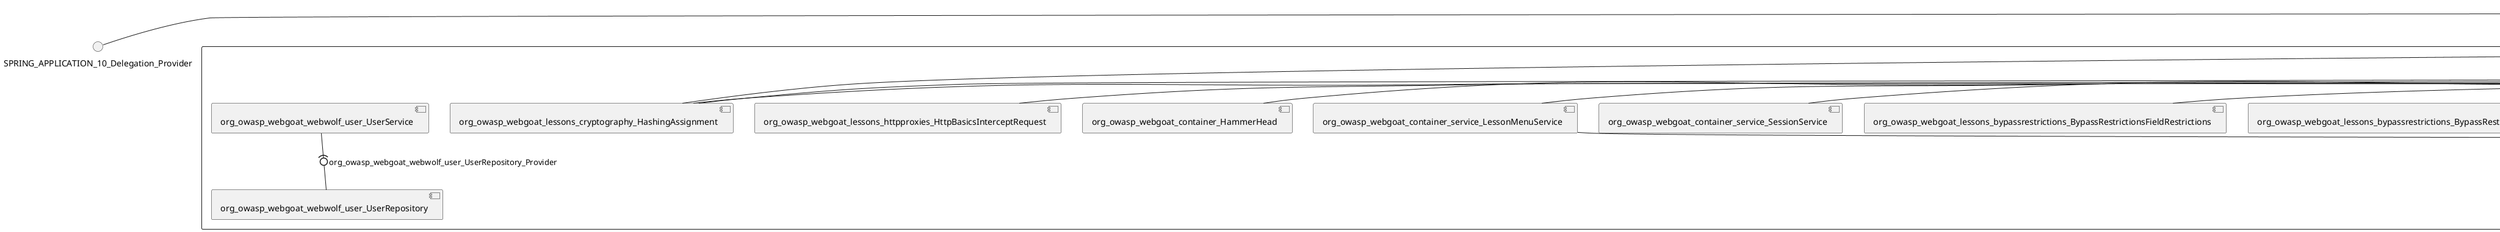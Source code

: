 @startuml
skinparam fixCircleLabelOverlapping true
skinparam componentStyle uml2
() SPRING_APPLICATION_10_Delegation_Provider
() SPRING_APPLICATION_11_Delegation_Provider
() SPRING_APPLICATION_2_Delegation_Provider
() SPRING_APPLICATION_3_Delegation_Provider
() SPRING_APPLICATION_4_Delegation_Provider
() SPRING_APPLICATION_5_Delegation_Provider
() SPRING_APPLICATION_6_Delegation_Provider
() SPRING_APPLICATION_7_Delegation_Provider
() SPRING_APPLICATION_8_Delegation_Provider
() SPRING_APPLICATION_9_Delegation_Provider
() SPRING_APPLICATION_BypassRestrictions_FieldRestrictions_POST_Delegation_Provider
() SPRING_APPLICATION_BypassRestrictions_frontendValidation_POST_Delegation_Provider
() SPRING_APPLICATION_ChromeDevTools_dummy_POST_Delegation_Provider
() SPRING_APPLICATION_ChromeDevTools_network_POST_Delegation_Provider
() SPRING_APPLICATION_CrossSiteScriptingStored_stored_xss_POST_Delegation_Provider
() SPRING_APPLICATION_CrossSiteScriptingStored_stored_xss_follow_up_POST_Delegation_Provider
() SPRING_APPLICATION_CrossSiteScripting_attack1_POST_Delegation_Provider
() SPRING_APPLICATION_CrossSiteScripting_attack3_POST_Delegation_Provider
() SPRING_APPLICATION_CrossSiteScripting_attack4_POST_Delegation_Provider
() SPRING_APPLICATION_CrossSiteScripting_attack5a_GET_Delegation_Provider
() SPRING_APPLICATION_CrossSiteScripting_attack6a_POST_Delegation_Provider
() SPRING_APPLICATION_CrossSiteScripting_dom_follow_up_POST_Delegation_Provider
() SPRING_APPLICATION_CrossSiteScripting_phone_home_xss_POST_Delegation_Provider
() SPRING_APPLICATION_CrossSiteScripting_quiz_GET_POST_Delegation_Provider
() SPRING_APPLICATION_Delegation_Provider
() SPRING_APPLICATION_GET_10_Delegation_Provider
() SPRING_APPLICATION_GET_11_Delegation_Provider
() SPRING_APPLICATION_GET_12_Delegation_Provider
() SPRING_APPLICATION_GET_13_Delegation_Provider
() SPRING_APPLICATION_GET_14_Delegation_Provider
() SPRING_APPLICATION_GET_2_Delegation_Provider
() SPRING_APPLICATION_GET_3_Delegation_Provider
() SPRING_APPLICATION_GET_4_Delegation_Provider
() SPRING_APPLICATION_GET_5_Delegation_Provider
() SPRING_APPLICATION_GET_6_Delegation_Provider
() SPRING_APPLICATION_GET_7_Delegation_Provider
() SPRING_APPLICATION_GET_8_Delegation_Provider
() SPRING_APPLICATION_GET_9_Delegation_Provider
() SPRING_APPLICATION_GET_Delegation_Provider
() SPRING_APPLICATION_HtmlTampering_task_POST_Delegation_Provider
() SPRING_APPLICATION_HttpBasics_attack1_POST_Delegation_Provider
() SPRING_APPLICATION_HttpBasics_attack2_POST_Delegation_Provider
() SPRING_APPLICATION_IDOR_diff_attributes_POST_Delegation_Provider
() SPRING_APPLICATION_IDOR_login_POST_Delegation_Provider
() SPRING_APPLICATION_IDOR_profile_alt_path_POST_Delegation_Provider
() SPRING_APPLICATION_InsecureDeserialization_task_POST_Delegation_Provider
() SPRING_APPLICATION_InsecureLogin_Delegation_Provider
() SPRING_APPLICATION_JWT_decode_POST_Delegation_Provider
() SPRING_APPLICATION_JWT_jku_Delegation_Provider
() SPRING_APPLICATION_JWT_kid_Delegation_Provider
() SPRING_APPLICATION_JWT_quiz_GET_POST_Delegation_Provider
() SPRING_APPLICATION_JWT_refresh_Delegation_Provider
() SPRING_APPLICATION_JWT_secret_POST_Delegation_Provider
() SPRING_APPLICATION_JWT_votings_Delegation_Provider
() SPRING_APPLICATION_LogSpoofing_log_bleeding_POST_Delegation_Provider
() SPRING_APPLICATION_LogSpoofing_log_spoofing_POST_Delegation_Provider
() SPRING_APPLICATION_POST_10_Delegation_Provider
() SPRING_APPLICATION_POST_11_Delegation_Provider
() SPRING_APPLICATION_POST_12_Delegation_Provider
() SPRING_APPLICATION_POST_13_Delegation_Provider
() SPRING_APPLICATION_POST_14_Delegation_Provider
() SPRING_APPLICATION_POST_15_Delegation_Provider
() SPRING_APPLICATION_POST_16_Delegation_Provider
() SPRING_APPLICATION_POST_17_Delegation_Provider
() SPRING_APPLICATION_POST_18_Delegation_Provider
() SPRING_APPLICATION_POST_2_Delegation_Provider
() SPRING_APPLICATION_POST_3_Delegation_Provider
() SPRING_APPLICATION_POST_4_Delegation_Provider
() SPRING_APPLICATION_POST_5_Delegation_Provider
() SPRING_APPLICATION_POST_6_Delegation_Provider
() SPRING_APPLICATION_POST_7_Delegation_Provider
() SPRING_APPLICATION_POST_8_Delegation_Provider
() SPRING_APPLICATION_POST_9_Delegation_Provider
() SPRING_APPLICATION_POST_Delegation_Provider
() SPRING_APPLICATION_PUT_Delegation_Provider
() SPRING_APPLICATION_PasswordReset_ForgotPassword_create_password_reset_link_POST_Delegation_Provider
() SPRING_APPLICATION_PasswordReset_SecurityQuestions_POST_Delegation_Provider
() SPRING_APPLICATION_PasswordReset_reset_Delegation_Provider
() SPRING_APPLICATION_PasswordReset_simple_mail_reset_POST_Delegation_Provider
() SPRING_APPLICATION_PathTraversal_profile_picture_GET_Delegation_Provider
() SPRING_APPLICATION_PathTraversal_profile_picture_fix_GET_Delegation_Provider
() SPRING_APPLICATION_PathTraversal_profile_upload_POST_Delegation_Provider
() SPRING_APPLICATION_PathTraversal_profile_upload_fix_POST_Delegation_Provider
() SPRING_APPLICATION_PathTraversal_profile_upload_remove_user_input_POST_Delegation_Provider
() SPRING_APPLICATION_PathTraversal_random_POST_Delegation_Provider
() SPRING_APPLICATION_PathTraversal_random_picture_GET_Delegation_Provider
() SPRING_APPLICATION_PathTraversal_zip_slip_Delegation_Provider
() SPRING_APPLICATION_SSRF_task1_POST_Delegation_Provider
() SPRING_APPLICATION_SSRF_task2_POST_Delegation_Provider
() SPRING_APPLICATION_SecurePasswords_assignment_POST_Delegation_Provider
() SPRING_APPLICATION_SqlInjectionAdvanced_attack6a_POST_Delegation_Provider
() SPRING_APPLICATION_SqlInjectionAdvanced_attack6b_POST_Delegation_Provider
() SPRING_APPLICATION_SqlInjectionAdvanced_challenge_Login_POST_Delegation_Provider
() SPRING_APPLICATION_SqlInjectionAdvanced_challenge_PUT_Delegation_Provider
() SPRING_APPLICATION_SqlInjectionAdvanced_quiz_GET_POST_Delegation_Provider
() SPRING_APPLICATION_SqlInjectionMitigations_attack10a_POST_Delegation_Provider
() SPRING_APPLICATION_SqlInjectionMitigations_attack10b_POST_Delegation_Provider
() SPRING_APPLICATION_SqlInjectionMitigations_attack12a_POST_Delegation_Provider
() SPRING_APPLICATION_SqlInjectionMitigations_servers_GET_Delegation_Provider
() SPRING_APPLICATION_SqlInjection_assignment5a_POST_Delegation_Provider
() SPRING_APPLICATION_SqlInjection_assignment5b_POST_Delegation_Provider
() SPRING_APPLICATION_SqlInjection_attack10_POST_Delegation_Provider
() SPRING_APPLICATION_SqlInjection_attack2_POST_Delegation_Provider
() SPRING_APPLICATION_SqlInjection_attack3_POST_Delegation_Provider
() SPRING_APPLICATION_SqlInjection_attack4_POST_Delegation_Provider
() SPRING_APPLICATION_SqlInjection_attack5_POST_Delegation_Provider
() SPRING_APPLICATION_SqlInjection_attack8_POST_Delegation_Provider
() SPRING_APPLICATION_SqlInjection_attack9_POST_Delegation_Provider
() SPRING_APPLICATION_SqlOnlyInputValidationOnKeywords_attack_POST_Delegation_Provider
() SPRING_APPLICATION_SqlOnlyInputValidation_attack_POST_Delegation_Provider
() SPRING_APPLICATION_VulnerableComponents_attack1_POST_Delegation_Provider
() SPRING_APPLICATION_WebWolf_GET_Delegation_Provider
() SPRING_APPLICATION_WebWolf_landing_Delegation_Provider
() SPRING_APPLICATION_WebWolf_mail_Delegation_Provider
() SPRING_APPLICATION_challenge_1_POST_Delegation_Provider
() SPRING_APPLICATION_challenge_5_POST_Delegation_Provider
() SPRING_APPLICATION_challenge_7_Delegation_Provider
() SPRING_APPLICATION_challenge_8_Delegation_Provider
() SPRING_APPLICATION_challenge_logo_Delegation_Provider
() SPRING_APPLICATION_cia_quiz_GET_POST_Delegation_Provider
() SPRING_APPLICATION_clientSideFiltering_attack1_POST_Delegation_Provider
() SPRING_APPLICATION_clientSideFiltering_challenge_store_coupons_GET_Delegation_Provider
() SPRING_APPLICATION_clientSideFiltering_getItForFree_POST_Delegation_Provider
() SPRING_APPLICATION_clientSideFiltering_salaries_GET_Delegation_Provider
() SPRING_APPLICATION_crypto_encoding_basic_auth_POST_Delegation_Provider
() SPRING_APPLICATION_crypto_encoding_xor_POST_Delegation_Provider
() SPRING_APPLICATION_crypto_hashing_POST_Delegation_Provider
() SPRING_APPLICATION_crypto_secure_defaults_POST_Delegation_Provider
() SPRING_APPLICATION_crypto_signing_verify_POST_Delegation_Provider
() SPRING_APPLICATION_csrf_feedback_message_POST_Delegation_Provider
() SPRING_APPLICATION_csrf_review_POST_Delegation_Provider
() SPRING_APPLICATION_files_GET_Delegation_Provider
() SPRING_APPLICATION_fileupload_POST_Delegation_Provider
() SPRING_APPLICATION_jwt_Delegation_Provider
() SPRING_APPLICATION_landing_Delegation_Provider
() SPRING_APPLICATION_lesson_template_Delegation_Provider
() SPRING_APPLICATION_login_oauth_mvc_GET_Delegation_Provider
() SPRING_APPLICATION_mail_DELETE_GET_POST_Delegation_Provider
() SPRING_APPLICATION_register_mvc_POST_Delegation_Provider
() SPRING_APPLICATION_registration_GET_Delegation_Provider
() SPRING_APPLICATION_requests_GET_Delegation_Provider
() SPRING_APPLICATION_scoreboard_data_GET_Delegation_Provider
() SPRING_APPLICATION_server_directory_GET_Delegation_Provider
() SPRING_APPLICATION_service_debug_labels_mvc_Delegation_Provider
() SPRING_APPLICATION_service_lessonoverview_mvc_GET_Delegation_Provider
() SPRING_APPLICATION_xxe_comments_GET_Delegation_Provider
rectangle System {
[org_owasp_webgoat_container_HammerHead] [[webgoat-webgoat.repository#_iFFfUJQLEe-39dIuupXFdQ]]
[org_owasp_webgoat_container_WebWolfRedirect] [[webgoat-webgoat.repository#_iFFfUJQLEe-39dIuupXFdQ]]
[org_owasp_webgoat_container_controller_StartLesson] [[webgoat-webgoat.repository#_iFFfUJQLEe-39dIuupXFdQ]]
[org_owasp_webgoat_container_controller_Welcome] [[webgoat-webgoat.repository#_iFFfUJQLEe-39dIuupXFdQ]]
[org_owasp_webgoat_container_i18n_PluginMessages_Provider] [[webgoat-webgoat.repository#_iFFfUJQLEe-39dIuupXFdQ]]
[org_owasp_webgoat_container_report_ReportCardController] [[webgoat-webgoat.repository#_iFFfUJQLEe-39dIuupXFdQ]]
[org_owasp_webgoat_container_service_EnvironmentService] [[webgoat-webgoat.repository#_iFFfUJQLEe-39dIuupXFdQ]]
[org_owasp_webgoat_container_service_HintService] [[webgoat-webgoat.repository#_iFFfUJQLEe-39dIuupXFdQ]]
[org_owasp_webgoat_container_service_LabelDebugService] [[webgoat-webgoat.repository#_iFFfUJQLEe-39dIuupXFdQ]]
[org_owasp_webgoat_container_service_LabelService] [[webgoat-webgoat.repository#_iFFfUJQLEe-39dIuupXFdQ]]
[org_owasp_webgoat_container_service_LessonInfoService] [[webgoat-webgoat.repository#_iFFfUJQLEe-39dIuupXFdQ]]
[org_owasp_webgoat_container_service_LessonMenuService] [[webgoat-webgoat.repository#_iFFfUJQLEe-39dIuupXFdQ]]
[org_owasp_webgoat_container_service_LessonProgressService] [[webgoat-webgoat.repository#_iFFfUJQLEe-39dIuupXFdQ]]
[org_owasp_webgoat_container_service_RestartLessonService] [[webgoat-webgoat.repository#_iFFfUJQLEe-39dIuupXFdQ]]
[org_owasp_webgoat_container_service_SessionService] [[webgoat-webgoat.repository#_iFFfUJQLEe-39dIuupXFdQ]]
[org_owasp_webgoat_container_session_LessonSession_Provider] [[webgoat-webgoat.repository#_iFFfUJQLEe-39dIuupXFdQ]]
[org_owasp_webgoat_container_users_RegistrationController] [[webgoat-webgoat.repository#_iFFfUJQLEe-39dIuupXFdQ]]
[org_owasp_webgoat_container_users_Scoreboard] [[webgoat-webgoat.repository#_iFFfUJQLEe-39dIuupXFdQ]]
[org_owasp_webgoat_container_users_UserProgressRepository] [[webgoat-webgoat.repository#_iFFfUJQLEe-39dIuupXFdQ]]
[org_owasp_webgoat_container_users_UserRepository] [[webgoat-webgoat.repository#_iFFfUJQLEe-39dIuupXFdQ]]
[org_owasp_webgoat_container_users_UserService] [[webgoat-webgoat.repository#_iFFfUJQLEe-39dIuupXFdQ]]
[org_owasp_webgoat_lessons_authbypass_VerifyAccount] [[webgoat-webgoat.repository#_iFFfUJQLEe-39dIuupXFdQ]]
[org_owasp_webgoat_lessons_bypassrestrictions_BypassRestrictionsFieldRestrictions] [[webgoat-webgoat.repository#_iFFfUJQLEe-39dIuupXFdQ]]
[org_owasp_webgoat_lessons_bypassrestrictions_BypassRestrictionsFrontendValidation] [[webgoat-webgoat.repository#_iFFfUJQLEe-39dIuupXFdQ]]
[org_owasp_webgoat_lessons_challenges_FlagController] [[webgoat-webgoat.repository#_iFFfUJQLEe-39dIuupXFdQ]]
[org_owasp_webgoat_lessons_challenges_challenge1_Assignment1] [[webgoat-webgoat.repository#_iFFfUJQLEe-39dIuupXFdQ]]
[org_owasp_webgoat_lessons_challenges_challenge1_ImageServlet] [[webgoat-webgoat.repository#_iFFfUJQLEe-39dIuupXFdQ]]
[org_owasp_webgoat_lessons_challenges_challenge5_Assignment5] [[webgoat-webgoat.repository#_iFFfUJQLEe-39dIuupXFdQ]]
[org_owasp_webgoat_lessons_challenges_challenge7_Assignment7] [[webgoat-webgoat.repository#_iFFfUJQLEe-39dIuupXFdQ]]
[org_owasp_webgoat_lessons_challenges_challenge8_Assignment8] [[webgoat-webgoat.repository#_iFFfUJQLEe-39dIuupXFdQ]]
[org_owasp_webgoat_lessons_chromedevtools_NetworkDummy] [[webgoat-webgoat.repository#_iFFfUJQLEe-39dIuupXFdQ]]
[org_owasp_webgoat_lessons_chromedevtools_NetworkLesson] [[webgoat-webgoat.repository#_iFFfUJQLEe-39dIuupXFdQ]]
[org_owasp_webgoat_lessons_cia_CIAQuiz] [[webgoat-webgoat.repository#_iFFfUJQLEe-39dIuupXFdQ]]
[org_owasp_webgoat_lessons_clientsidefiltering_ClientSideFilteringAssignment] [[webgoat-webgoat.repository#_iFFfUJQLEe-39dIuupXFdQ]]
[org_owasp_webgoat_lessons_clientsidefiltering_ClientSideFilteringFreeAssignment] [[webgoat-webgoat.repository#_iFFfUJQLEe-39dIuupXFdQ]]
[org_owasp_webgoat_lessons_clientsidefiltering_Salaries] [[webgoat-webgoat.repository#_iFFfUJQLEe-39dIuupXFdQ]]
[org_owasp_webgoat_lessons_clientsidefiltering_ShopEndpoint] [[webgoat-webgoat.repository#_iFFfUJQLEe-39dIuupXFdQ]]
[org_owasp_webgoat_lessons_cryptography_EncodingAssignment] [[webgoat-webgoat.repository#_iFFfUJQLEe-39dIuupXFdQ]]
[org_owasp_webgoat_lessons_cryptography_HashingAssignment] [[webgoat-webgoat.repository#_iFFfUJQLEe-39dIuupXFdQ]]
[org_owasp_webgoat_lessons_cryptography_SecureDefaultsAssignment] [[webgoat-webgoat.repository#_iFFfUJQLEe-39dIuupXFdQ]]
[org_owasp_webgoat_lessons_cryptography_SigningAssignment] [[webgoat-webgoat.repository#_iFFfUJQLEe-39dIuupXFdQ]]
[org_owasp_webgoat_lessons_cryptography_XOREncodingAssignment] [[webgoat-webgoat.repository#_iFFfUJQLEe-39dIuupXFdQ]]
[org_owasp_webgoat_lessons_csrf_CSRFConfirmFlag1] [[webgoat-webgoat.repository#_iFFfUJQLEe-39dIuupXFdQ]]
[org_owasp_webgoat_lessons_csrf_CSRFFeedback] [[webgoat-webgoat.repository#_iFFfUJQLEe-39dIuupXFdQ]]
[org_owasp_webgoat_lessons_csrf_CSRFGetFlag] [[webgoat-webgoat.repository#_iFFfUJQLEe-39dIuupXFdQ]]
[org_owasp_webgoat_lessons_csrf_CSRFLogin] [[webgoat-webgoat.repository#_iFFfUJQLEe-39dIuupXFdQ]]
[org_owasp_webgoat_lessons_csrf_ForgedReviews] [[webgoat-webgoat.repository#_iFFfUJQLEe-39dIuupXFdQ]]
[org_owasp_webgoat_lessons_csrf_ObjectMapper_Provider] [[webgoat-webgoat.repository#_iFFfUJQLEe-39dIuupXFdQ]]
[org_owasp_webgoat_lessons_deserialization_InsecureDeserializationTask] [[webgoat-webgoat.repository#_iFFfUJQLEe-39dIuupXFdQ]]
[org_owasp_webgoat_lessons_hijacksession_HijackSessionAssignment] [[webgoat-webgoat.repository#_iFFfUJQLEe-39dIuupXFdQ]]
[org_owasp_webgoat_lessons_hijacksession_cas_HijackSessionAuthenticationProvider] [[webgoat-webgoat.repository#_iFFfUJQLEe-39dIuupXFdQ]]
[org_owasp_webgoat_lessons_htmltampering_HtmlTamperingTask] [[webgoat-webgoat.repository#_iFFfUJQLEe-39dIuupXFdQ]]
[org_owasp_webgoat_lessons_httpbasics_HttpBasicsLesson] [[webgoat-webgoat.repository#_iFFfUJQLEe-39dIuupXFdQ]]
[org_owasp_webgoat_lessons_httpbasics_HttpBasicsQuiz] [[webgoat-webgoat.repository#_iFFfUJQLEe-39dIuupXFdQ]]
[org_owasp_webgoat_lessons_httpproxies_HttpBasicsInterceptRequest] [[webgoat-webgoat.repository#_iFFfUJQLEe-39dIuupXFdQ]]
[org_owasp_webgoat_lessons_idor_IDORDiffAttributes] [[webgoat-webgoat.repository#_iFFfUJQLEe-39dIuupXFdQ]]
[org_owasp_webgoat_lessons_idor_IDOREditOtherProfile] [[webgoat-webgoat.repository#_iFFfUJQLEe-39dIuupXFdQ]]
[org_owasp_webgoat_lessons_idor_IDORLogin] [[webgoat-webgoat.repository#_iFFfUJQLEe-39dIuupXFdQ]]
[org_owasp_webgoat_lessons_idor_IDORViewOtherProfile] [[webgoat-webgoat.repository#_iFFfUJQLEe-39dIuupXFdQ]]
[org_owasp_webgoat_lessons_idor_IDORViewOwnProfile] [[webgoat-webgoat.repository#_iFFfUJQLEe-39dIuupXFdQ]]
[org_owasp_webgoat_lessons_idor_IDORViewOwnProfileAltUrl] [[webgoat-webgoat.repository#_iFFfUJQLEe-39dIuupXFdQ]]
[org_owasp_webgoat_lessons_insecurelogin_InsecureLoginTask] [[webgoat-webgoat.repository#_iFFfUJQLEe-39dIuupXFdQ]]
[org_owasp_webgoat_lessons_jwt_JWTDecodeEndpoint] [[webgoat-webgoat.repository#_iFFfUJQLEe-39dIuupXFdQ]]
[org_owasp_webgoat_lessons_jwt_JWTQuiz] [[webgoat-webgoat.repository#_iFFfUJQLEe-39dIuupXFdQ]]
[org_owasp_webgoat_lessons_jwt_JWTRefreshEndpoint] [[webgoat-webgoat.repository#_iFFfUJQLEe-39dIuupXFdQ]]
[org_owasp_webgoat_lessons_jwt_JWTSecretKeyEndpoint] [[webgoat-webgoat.repository#_iFFfUJQLEe-39dIuupXFdQ]]
[org_owasp_webgoat_lessons_jwt_JWTVotesEndpoint] [[webgoat-webgoat.repository#_iFFfUJQLEe-39dIuupXFdQ]]
[org_owasp_webgoat_lessons_jwt_claimmisuse_JWTHeaderJKUEndpoint] [[webgoat-webgoat.repository#_iFFfUJQLEe-39dIuupXFdQ]]
[org_owasp_webgoat_lessons_jwt_claimmisuse_JWTHeaderKIDEndpoint] [[webgoat-webgoat.repository#_iFFfUJQLEe-39dIuupXFdQ]]
[org_owasp_webgoat_lessons_lessontemplate_SampleAttack] [[webgoat-webgoat.repository#_iFFfUJQLEe-39dIuupXFdQ]]
[org_owasp_webgoat_lessons_logging_LogBleedingTask] [[webgoat-webgoat.repository#_iFFfUJQLEe-39dIuupXFdQ]]
[org_owasp_webgoat_lessons_logging_LogSpoofingTask] [[webgoat-webgoat.repository#_iFFfUJQLEe-39dIuupXFdQ]]
[org_owasp_webgoat_lessons_missingac_MissingFunctionACHiddenMenus] [[webgoat-webgoat.repository#_iFFfUJQLEe-39dIuupXFdQ]]
[org_owasp_webgoat_lessons_missingac_MissingFunctionACUsers] [[webgoat-webgoat.repository#_iFFfUJQLEe-39dIuupXFdQ]]
[org_owasp_webgoat_lessons_missingac_MissingFunctionACYourHash] [[webgoat-webgoat.repository#_iFFfUJQLEe-39dIuupXFdQ]]
[org_owasp_webgoat_lessons_missingac_MissingFunctionACYourHashAdmin] [[webgoat-webgoat.repository#_iFFfUJQLEe-39dIuupXFdQ]]
[org_owasp_webgoat_lessons_passwordreset_QuestionsAssignment] [[webgoat-webgoat.repository#_iFFfUJQLEe-39dIuupXFdQ]]
[org_owasp_webgoat_lessons_passwordreset_ResetLinkAssignment] [[webgoat-webgoat.repository#_iFFfUJQLEe-39dIuupXFdQ]]
[org_owasp_webgoat_lessons_passwordreset_ResetLinkAssignmentForgotPassword] [[webgoat-webgoat.repository#_iFFfUJQLEe-39dIuupXFdQ]]
[org_owasp_webgoat_lessons_passwordreset_SecurityQuestionAssignment] [[webgoat-webgoat.repository#_iFFfUJQLEe-39dIuupXFdQ]]
[org_owasp_webgoat_lessons_passwordreset_SimpleMailAssignment] [[webgoat-webgoat.repository#_iFFfUJQLEe-39dIuupXFdQ]]
[org_owasp_webgoat_lessons_passwordreset_TriedQuestions] [[webgoat-webgoat.repository#_iFFfUJQLEe-39dIuupXFdQ]]
[org_owasp_webgoat_lessons_pathtraversal_ProfileUpload] [[webgoat-webgoat.repository#_iFFfUJQLEe-39dIuupXFdQ]]
[org_owasp_webgoat_lessons_pathtraversal_ProfileUploadFix] [[webgoat-webgoat.repository#_iFFfUJQLEe-39dIuupXFdQ]]
[org_owasp_webgoat_lessons_pathtraversal_ProfileUploadRemoveUserInput] [[webgoat-webgoat.repository#_iFFfUJQLEe-39dIuupXFdQ]]
[org_owasp_webgoat_lessons_pathtraversal_ProfileUploadRetrieval] [[webgoat-webgoat.repository#_iFFfUJQLEe-39dIuupXFdQ]]
[org_owasp_webgoat_lessons_pathtraversal_ProfileZipSlip] [[webgoat-webgoat.repository#_iFFfUJQLEe-39dIuupXFdQ]]
[org_owasp_webgoat_lessons_securepasswords_SecurePasswordsAssignment] [[webgoat-webgoat.repository#_iFFfUJQLEe-39dIuupXFdQ]]
[org_owasp_webgoat_lessons_spoofcookie_SpoofCookieAssignment] [[webgoat-webgoat.repository#_iFFfUJQLEe-39dIuupXFdQ]]
[org_owasp_webgoat_lessons_sqlinjection_advanced_SqlInjectionChallenge] [[webgoat-webgoat.repository#_iFFfUJQLEe-39dIuupXFdQ]]
[org_owasp_webgoat_lessons_sqlinjection_advanced_SqlInjectionChallengeLogin] [[webgoat-webgoat.repository#_iFFfUJQLEe-39dIuupXFdQ]]
[org_owasp_webgoat_lessons_sqlinjection_advanced_SqlInjectionLesson6a] [[webgoat-webgoat.repository#_iFFfUJQLEe-39dIuupXFdQ]]
[org_owasp_webgoat_lessons_sqlinjection_advanced_SqlInjectionLesson6b] [[webgoat-webgoat.repository#_iFFfUJQLEe-39dIuupXFdQ]]
[org_owasp_webgoat_lessons_sqlinjection_advanced_SqlInjectionQuiz] [[webgoat-webgoat.repository#_iFFfUJQLEe-39dIuupXFdQ]]
[org_owasp_webgoat_lessons_sqlinjection_introduction_SqlInjectionLesson10] [[webgoat-webgoat.repository#_iFFfUJQLEe-39dIuupXFdQ]]
[org_owasp_webgoat_lessons_sqlinjection_introduction_SqlInjectionLesson2] [[webgoat-webgoat.repository#_iFFfUJQLEe-39dIuupXFdQ]]
[org_owasp_webgoat_lessons_sqlinjection_introduction_SqlInjectionLesson3] [[webgoat-webgoat.repository#_iFFfUJQLEe-39dIuupXFdQ]]
[org_owasp_webgoat_lessons_sqlinjection_introduction_SqlInjectionLesson4] [[webgoat-webgoat.repository#_iFFfUJQLEe-39dIuupXFdQ]]
[org_owasp_webgoat_lessons_sqlinjection_introduction_SqlInjectionLesson5] [[webgoat-webgoat.repository#_iFFfUJQLEe-39dIuupXFdQ]]
[org_owasp_webgoat_lessons_sqlinjection_introduction_SqlInjectionLesson5a] [[webgoat-webgoat.repository#_iFFfUJQLEe-39dIuupXFdQ]]
[org_owasp_webgoat_lessons_sqlinjection_introduction_SqlInjectionLesson5b] [[webgoat-webgoat.repository#_iFFfUJQLEe-39dIuupXFdQ]]
[org_owasp_webgoat_lessons_sqlinjection_introduction_SqlInjectionLesson8] [[webgoat-webgoat.repository#_iFFfUJQLEe-39dIuupXFdQ]]
[org_owasp_webgoat_lessons_sqlinjection_introduction_SqlInjectionLesson9] [[webgoat-webgoat.repository#_iFFfUJQLEe-39dIuupXFdQ]]
[org_owasp_webgoat_lessons_sqlinjection_mitigation_Servers] [[webgoat-webgoat.repository#_iFFfUJQLEe-39dIuupXFdQ]]
[org_owasp_webgoat_lessons_sqlinjection_mitigation_SqlInjectionLesson10a] [[webgoat-webgoat.repository#_iFFfUJQLEe-39dIuupXFdQ]]
[org_owasp_webgoat_lessons_sqlinjection_mitigation_SqlInjectionLesson10b] [[webgoat-webgoat.repository#_iFFfUJQLEe-39dIuupXFdQ]]
[org_owasp_webgoat_lessons_sqlinjection_mitigation_SqlInjectionLesson13] [[webgoat-webgoat.repository#_iFFfUJQLEe-39dIuupXFdQ]]
[org_owasp_webgoat_lessons_sqlinjection_mitigation_SqlOnlyInputValidation] [[webgoat-webgoat.repository#_iFFfUJQLEe-39dIuupXFdQ]]
[org_owasp_webgoat_lessons_sqlinjection_mitigation_SqlOnlyInputValidationOnKeywords] [[webgoat-webgoat.repository#_iFFfUJQLEe-39dIuupXFdQ]]
[org_owasp_webgoat_lessons_ssrf_SSRFTask1] [[webgoat-webgoat.repository#_iFFfUJQLEe-39dIuupXFdQ]]
[org_owasp_webgoat_lessons_ssrf_SSRFTask2] [[webgoat-webgoat.repository#_iFFfUJQLEe-39dIuupXFdQ]]
[org_owasp_webgoat_lessons_vulnerablecomponents_VulnerableComponentsLesson] [[webgoat-webgoat.repository#_iFFfUJQLEe-39dIuupXFdQ]]
[org_owasp_webgoat_lessons_webwolfintroduction_LandingAssignment] [[webgoat-webgoat.repository#_iFFfUJQLEe-39dIuupXFdQ]]
[org_owasp_webgoat_lessons_webwolfintroduction_MailAssignment] [[webgoat-webgoat.repository#_iFFfUJQLEe-39dIuupXFdQ]]
[org_owasp_webgoat_lessons_xss_CrossSiteScriptingLesson1] [[webgoat-webgoat.repository#_iFFfUJQLEe-39dIuupXFdQ]]
[org_owasp_webgoat_lessons_xss_CrossSiteScriptingLesson3] [[webgoat-webgoat.repository#_iFFfUJQLEe-39dIuupXFdQ]]
[org_owasp_webgoat_lessons_xss_CrossSiteScriptingLesson4] [[webgoat-webgoat.repository#_iFFfUJQLEe-39dIuupXFdQ]]
[org_owasp_webgoat_lessons_xss_CrossSiteScriptingLesson5a] [[webgoat-webgoat.repository#_iFFfUJQLEe-39dIuupXFdQ]]
[org_owasp_webgoat_lessons_xss_CrossSiteScriptingLesson6a] [[webgoat-webgoat.repository#_iFFfUJQLEe-39dIuupXFdQ]]
[org_owasp_webgoat_lessons_xss_CrossSiteScriptingQuiz] [[webgoat-webgoat.repository#_iFFfUJQLEe-39dIuupXFdQ]]
[org_owasp_webgoat_lessons_xss_DOMCrossSiteScripting] [[webgoat-webgoat.repository#_iFFfUJQLEe-39dIuupXFdQ]]
[org_owasp_webgoat_lessons_xss_DOMCrossSiteScriptingVerifier] [[webgoat-webgoat.repository#_iFFfUJQLEe-39dIuupXFdQ]]
[org_owasp_webgoat_lessons_xss_stored_StoredCrossSiteScriptingVerifier] [[webgoat-webgoat.repository#_iFFfUJQLEe-39dIuupXFdQ]]
[org_owasp_webgoat_lessons_xss_stored_StoredXssComments] [[webgoat-webgoat.repository#_iFFfUJQLEe-39dIuupXFdQ]]
[org_owasp_webgoat_lessons_xxe_BlindSendFileAssignment] [[webgoat-webgoat.repository#_iFFfUJQLEe-39dIuupXFdQ]]
[org_owasp_webgoat_lessons_xxe_CommentsEndpoint] [[webgoat-webgoat.repository#_iFFfUJQLEe-39dIuupXFdQ]]
[org_owasp_webgoat_lessons_xxe_ContentTypeAssignment] [[webgoat-webgoat.repository#_iFFfUJQLEe-39dIuupXFdQ]]
[org_owasp_webgoat_lessons_xxe_SimpleXXE] [[webgoat-webgoat.repository#_iFFfUJQLEe-39dIuupXFdQ]]
[org_owasp_webgoat_webwolf_FileServer] [[webgoat-webgoat.repository#_iFFfUJQLEe-39dIuupXFdQ]]
[org_owasp_webgoat_webwolf_jwt_JWTController] [[webgoat-webgoat.repository#_iFFfUJQLEe-39dIuupXFdQ]]
[org_owasp_webgoat_webwolf_mailbox_MailboxController] [[webgoat-webgoat.repository#_iFFfUJQLEe-39dIuupXFdQ]]
[org_owasp_webgoat_webwolf_mailbox_MailboxRepository] [[webgoat-webgoat.repository#_iFFfUJQLEe-39dIuupXFdQ]]
[org_owasp_webgoat_webwolf_requests_LandingPage] [[webgoat-webgoat.repository#_iFFfUJQLEe-39dIuupXFdQ]]
[org_owasp_webgoat_webwolf_requests_Requests] [[webgoat-webgoat.repository#_iFFfUJQLEe-39dIuupXFdQ]]
[org_owasp_webgoat_webwolf_user_UserRepository] [[webgoat-webgoat.repository#_iFFfUJQLEe-39dIuupXFdQ]]
[org_owasp_webgoat_webwolf_user_UserService] [[webgoat-webgoat.repository#_iFFfUJQLEe-39dIuupXFdQ]]
port SPRING_APPLICATION_10_Provider
SPRING_APPLICATION_10_Delegation_Provider - SPRING_APPLICATION_10_Provider
SPRING_APPLICATION_10_Provider - [org_owasp_webgoat_lessons_cryptography_SigningAssignment]
port SPRING_APPLICATION_11_Provider
SPRING_APPLICATION_11_Delegation_Provider - SPRING_APPLICATION_11_Provider
SPRING_APPLICATION_11_Provider - [org_owasp_webgoat_lessons_cryptography_HashingAssignment]
port SPRING_APPLICATION_2_Provider
SPRING_APPLICATION_2_Delegation_Provider - SPRING_APPLICATION_2_Provider
SPRING_APPLICATION_2_Provider - [org_owasp_webgoat_lessons_cryptography_HashingAssignment]
port SPRING_APPLICATION_3_Provider
SPRING_APPLICATION_3_Delegation_Provider - SPRING_APPLICATION_3_Provider
SPRING_APPLICATION_3_Provider - [org_owasp_webgoat_webwolf_FileServer]
port SPRING_APPLICATION_4_Provider
SPRING_APPLICATION_4_Delegation_Provider - SPRING_APPLICATION_4_Provider
SPRING_APPLICATION_4_Provider - [org_owasp_webgoat_lessons_xxe_SimpleXXE]
port SPRING_APPLICATION_5_Provider
SPRING_APPLICATION_5_Delegation_Provider - SPRING_APPLICATION_5_Provider
SPRING_APPLICATION_5_Provider - [org_owasp_webgoat_lessons_httpproxies_HttpBasicsInterceptRequest]
port SPRING_APPLICATION_6_Provider
SPRING_APPLICATION_6_Delegation_Provider - SPRING_APPLICATION_6_Provider
SPRING_APPLICATION_6_Provider - [org_owasp_webgoat_container_HammerHead]
port SPRING_APPLICATION_7_Provider
SPRING_APPLICATION_7_Delegation_Provider - SPRING_APPLICATION_7_Provider
SPRING_APPLICATION_7_Provider - [org_owasp_webgoat_container_service_LessonMenuService]
port SPRING_APPLICATION_8_Provider
SPRING_APPLICATION_8_Delegation_Provider - SPRING_APPLICATION_8_Provider
SPRING_APPLICATION_8_Provider - [org_owasp_webgoat_container_service_LabelDebugService]
port SPRING_APPLICATION_9_Provider
SPRING_APPLICATION_9_Delegation_Provider - SPRING_APPLICATION_9_Provider
SPRING_APPLICATION_9_Provider - [org_owasp_webgoat_container_service_SessionService]
port SPRING_APPLICATION_BypassRestrictions_FieldRestrictions_POST_Provider
SPRING_APPLICATION_BypassRestrictions_FieldRestrictions_POST_Delegation_Provider - SPRING_APPLICATION_BypassRestrictions_FieldRestrictions_POST_Provider
SPRING_APPLICATION_BypassRestrictions_FieldRestrictions_POST_Provider - [org_owasp_webgoat_lessons_bypassrestrictions_BypassRestrictionsFieldRestrictions]
port SPRING_APPLICATION_BypassRestrictions_frontendValidation_POST_Provider
SPRING_APPLICATION_BypassRestrictions_frontendValidation_POST_Delegation_Provider - SPRING_APPLICATION_BypassRestrictions_frontendValidation_POST_Provider
SPRING_APPLICATION_BypassRestrictions_frontendValidation_POST_Provider - [org_owasp_webgoat_lessons_bypassrestrictions_BypassRestrictionsFrontendValidation]
port SPRING_APPLICATION_ChromeDevTools_dummy_POST_Provider
SPRING_APPLICATION_ChromeDevTools_dummy_POST_Delegation_Provider - SPRING_APPLICATION_ChromeDevTools_dummy_POST_Provider
SPRING_APPLICATION_ChromeDevTools_dummy_POST_Provider - [org_owasp_webgoat_lessons_chromedevtools_NetworkDummy]
port SPRING_APPLICATION_ChromeDevTools_network_POST_Provider
SPRING_APPLICATION_ChromeDevTools_network_POST_Delegation_Provider - SPRING_APPLICATION_ChromeDevTools_network_POST_Provider
SPRING_APPLICATION_ChromeDevTools_network_POST_Provider - [org_owasp_webgoat_lessons_chromedevtools_NetworkLesson]
port SPRING_APPLICATION_CrossSiteScriptingStored_stored_xss_POST_Provider
SPRING_APPLICATION_CrossSiteScriptingStored_stored_xss_POST_Delegation_Provider - SPRING_APPLICATION_CrossSiteScriptingStored_stored_xss_POST_Provider
SPRING_APPLICATION_CrossSiteScriptingStored_stored_xss_POST_Provider - [org_owasp_webgoat_lessons_xss_stored_StoredXssComments]
port SPRING_APPLICATION_CrossSiteScriptingStored_stored_xss_follow_up_POST_Provider
SPRING_APPLICATION_CrossSiteScriptingStored_stored_xss_follow_up_POST_Delegation_Provider - SPRING_APPLICATION_CrossSiteScriptingStored_stored_xss_follow_up_POST_Provider
SPRING_APPLICATION_CrossSiteScriptingStored_stored_xss_follow_up_POST_Provider - [org_owasp_webgoat_lessons_xss_stored_StoredCrossSiteScriptingVerifier]
port SPRING_APPLICATION_CrossSiteScripting_attack1_POST_Provider
SPRING_APPLICATION_CrossSiteScripting_attack1_POST_Delegation_Provider - SPRING_APPLICATION_CrossSiteScripting_attack1_POST_Provider
SPRING_APPLICATION_CrossSiteScripting_attack1_POST_Provider - [org_owasp_webgoat_lessons_xss_CrossSiteScriptingLesson1]
port SPRING_APPLICATION_CrossSiteScripting_attack3_POST_Provider
SPRING_APPLICATION_CrossSiteScripting_attack3_POST_Delegation_Provider - SPRING_APPLICATION_CrossSiteScripting_attack3_POST_Provider
SPRING_APPLICATION_CrossSiteScripting_attack3_POST_Provider - [org_owasp_webgoat_lessons_xss_CrossSiteScriptingLesson3]
port SPRING_APPLICATION_CrossSiteScripting_attack4_POST_Provider
SPRING_APPLICATION_CrossSiteScripting_attack4_POST_Delegation_Provider - SPRING_APPLICATION_CrossSiteScripting_attack4_POST_Provider
SPRING_APPLICATION_CrossSiteScripting_attack4_POST_Provider - [org_owasp_webgoat_lessons_xss_CrossSiteScriptingLesson4]
port SPRING_APPLICATION_CrossSiteScripting_attack5a_GET_Provider
SPRING_APPLICATION_CrossSiteScripting_attack5a_GET_Delegation_Provider - SPRING_APPLICATION_CrossSiteScripting_attack5a_GET_Provider
SPRING_APPLICATION_CrossSiteScripting_attack5a_GET_Provider - [org_owasp_webgoat_lessons_xss_CrossSiteScriptingLesson5a]
port SPRING_APPLICATION_CrossSiteScripting_attack6a_POST_Provider
SPRING_APPLICATION_CrossSiteScripting_attack6a_POST_Delegation_Provider - SPRING_APPLICATION_CrossSiteScripting_attack6a_POST_Provider
SPRING_APPLICATION_CrossSiteScripting_attack6a_POST_Provider - [org_owasp_webgoat_lessons_xss_CrossSiteScriptingLesson6a]
port SPRING_APPLICATION_CrossSiteScripting_dom_follow_up_POST_Provider
SPRING_APPLICATION_CrossSiteScripting_dom_follow_up_POST_Delegation_Provider - SPRING_APPLICATION_CrossSiteScripting_dom_follow_up_POST_Provider
SPRING_APPLICATION_CrossSiteScripting_dom_follow_up_POST_Provider - [org_owasp_webgoat_lessons_xss_DOMCrossSiteScriptingVerifier]
port SPRING_APPLICATION_CrossSiteScripting_phone_home_xss_POST_Provider
SPRING_APPLICATION_CrossSiteScripting_phone_home_xss_POST_Delegation_Provider - SPRING_APPLICATION_CrossSiteScripting_phone_home_xss_POST_Provider
SPRING_APPLICATION_CrossSiteScripting_phone_home_xss_POST_Provider - [org_owasp_webgoat_lessons_xss_DOMCrossSiteScripting]
port SPRING_APPLICATION_CrossSiteScripting_quiz_GET_POST_Provider
SPRING_APPLICATION_CrossSiteScripting_quiz_GET_POST_Delegation_Provider - SPRING_APPLICATION_CrossSiteScripting_quiz_GET_POST_Provider
SPRING_APPLICATION_CrossSiteScripting_quiz_GET_POST_Provider - [org_owasp_webgoat_lessons_xss_CrossSiteScriptingQuiz]
port SPRING_APPLICATION_Provider
SPRING_APPLICATION_Delegation_Provider - SPRING_APPLICATION_Provider
SPRING_APPLICATION_Provider - [org_owasp_webgoat_lessons_jwt_JWTSecretKeyEndpoint]
port SPRING_APPLICATION_GET_10_Provider
SPRING_APPLICATION_GET_10_Delegation_Provider - SPRING_APPLICATION_GET_10_Provider
SPRING_APPLICATION_GET_10_Provider - [org_owasp_webgoat_container_service_HintService]
port SPRING_APPLICATION_GET_11_Provider
SPRING_APPLICATION_GET_11_Delegation_Provider - SPRING_APPLICATION_GET_11_Provider
SPRING_APPLICATION_GET_11_Provider - [org_owasp_webgoat_lessons_idor_IDORViewOtherProfile]
port SPRING_APPLICATION_GET_12_Provider
SPRING_APPLICATION_GET_12_Delegation_Provider - SPRING_APPLICATION_GET_12_Provider
SPRING_APPLICATION_GET_12_Provider - [org_owasp_webgoat_lessons_idor_IDORViewOwnProfile]
port SPRING_APPLICATION_GET_13_Provider
SPRING_APPLICATION_GET_13_Delegation_Provider - SPRING_APPLICATION_GET_13_Provider
SPRING_APPLICATION_GET_13_Provider - [org_owasp_webgoat_container_controller_StartLesson]
port SPRING_APPLICATION_GET_14_Provider
SPRING_APPLICATION_GET_14_Delegation_Provider - SPRING_APPLICATION_GET_14_Provider
SPRING_APPLICATION_GET_14_Provider - [org_owasp_webgoat_lessons_cryptography_EncodingAssignment]
port SPRING_APPLICATION_GET_2_Provider
SPRING_APPLICATION_GET_2_Delegation_Provider - SPRING_APPLICATION_GET_2_Provider
SPRING_APPLICATION_GET_2_Provider - [org_owasp_webgoat_container_service_RestartLessonService]
port SPRING_APPLICATION_GET_3_Provider
SPRING_APPLICATION_GET_3_Delegation_Provider - SPRING_APPLICATION_GET_3_Provider
SPRING_APPLICATION_GET_3_Provider - [org_owasp_webgoat_lessons_csrf_ForgedReviews]
port SPRING_APPLICATION_GET_4_Provider
SPRING_APPLICATION_GET_4_Delegation_Provider - SPRING_APPLICATION_GET_4_Provider
SPRING_APPLICATION_GET_4_Provider - [org_owasp_webgoat_container_controller_Welcome]
port SPRING_APPLICATION_GET_5_Provider
SPRING_APPLICATION_GET_5_Delegation_Provider - SPRING_APPLICATION_GET_5_Provider
SPRING_APPLICATION_GET_5_Provider - [org_owasp_webgoat_container_service_LessonInfoService]
port SPRING_APPLICATION_GET_6_Provider
SPRING_APPLICATION_GET_6_Delegation_Provider - SPRING_APPLICATION_GET_6_Provider
SPRING_APPLICATION_GET_6_Provider - [org_owasp_webgoat_lessons_xss_stored_StoredXssComments]
port SPRING_APPLICATION_GET_7_Provider
SPRING_APPLICATION_GET_7_Delegation_Provider - SPRING_APPLICATION_GET_7_Provider
SPRING_APPLICATION_GET_7_Provider - [org_owasp_webgoat_lessons_spoofcookie_SpoofCookieAssignment]
port SPRING_APPLICATION_GET_8_Provider
SPRING_APPLICATION_GET_8_Delegation_Provider - SPRING_APPLICATION_GET_8_Provider
SPRING_APPLICATION_GET_8_Provider - [org_owasp_webgoat_container_report_ReportCardController]
port SPRING_APPLICATION_GET_9_Provider
SPRING_APPLICATION_GET_9_Delegation_Provider - SPRING_APPLICATION_GET_9_Provider
SPRING_APPLICATION_GET_9_Provider - [org_owasp_webgoat_container_service_LabelService]
port SPRING_APPLICATION_GET_Provider
SPRING_APPLICATION_GET_Delegation_Provider - SPRING_APPLICATION_GET_Provider
SPRING_APPLICATION_GET_Provider - [org_owasp_webgoat_lessons_missingac_MissingFunctionACUsers]
port SPRING_APPLICATION_HtmlTampering_task_POST_Provider
SPRING_APPLICATION_HtmlTampering_task_POST_Delegation_Provider - SPRING_APPLICATION_HtmlTampering_task_POST_Provider
SPRING_APPLICATION_HtmlTampering_task_POST_Provider - [org_owasp_webgoat_lessons_htmltampering_HtmlTamperingTask]
port SPRING_APPLICATION_HttpBasics_attack1_POST_Provider
SPRING_APPLICATION_HttpBasics_attack1_POST_Delegation_Provider - SPRING_APPLICATION_HttpBasics_attack1_POST_Provider
SPRING_APPLICATION_HttpBasics_attack1_POST_Provider - [org_owasp_webgoat_lessons_httpbasics_HttpBasicsLesson]
port SPRING_APPLICATION_HttpBasics_attack2_POST_Provider
SPRING_APPLICATION_HttpBasics_attack2_POST_Delegation_Provider - SPRING_APPLICATION_HttpBasics_attack2_POST_Provider
SPRING_APPLICATION_HttpBasics_attack2_POST_Provider - [org_owasp_webgoat_lessons_httpbasics_HttpBasicsQuiz]
port SPRING_APPLICATION_IDOR_diff_attributes_POST_Provider
SPRING_APPLICATION_IDOR_diff_attributes_POST_Delegation_Provider - SPRING_APPLICATION_IDOR_diff_attributes_POST_Provider
SPRING_APPLICATION_IDOR_diff_attributes_POST_Provider - [org_owasp_webgoat_lessons_idor_IDORDiffAttributes]
port SPRING_APPLICATION_IDOR_login_POST_Provider
SPRING_APPLICATION_IDOR_login_POST_Delegation_Provider - SPRING_APPLICATION_IDOR_login_POST_Provider
SPRING_APPLICATION_IDOR_login_POST_Provider - [org_owasp_webgoat_lessons_idor_IDORLogin]
port SPRING_APPLICATION_IDOR_profile_alt_path_POST_Provider
SPRING_APPLICATION_IDOR_profile_alt_path_POST_Delegation_Provider - SPRING_APPLICATION_IDOR_profile_alt_path_POST_Provider
SPRING_APPLICATION_IDOR_profile_alt_path_POST_Provider - [org_owasp_webgoat_lessons_idor_IDORViewOwnProfileAltUrl]
port SPRING_APPLICATION_InsecureDeserialization_task_POST_Provider
SPRING_APPLICATION_InsecureDeserialization_task_POST_Delegation_Provider - SPRING_APPLICATION_InsecureDeserialization_task_POST_Provider
SPRING_APPLICATION_InsecureDeserialization_task_POST_Provider - [org_owasp_webgoat_lessons_deserialization_InsecureDeserializationTask]
port SPRING_APPLICATION_InsecureLogin_Provider
SPRING_APPLICATION_InsecureLogin_Delegation_Provider - SPRING_APPLICATION_InsecureLogin_Provider
SPRING_APPLICATION_InsecureLogin_Provider - [org_owasp_webgoat_lessons_insecurelogin_InsecureLoginTask]
port SPRING_APPLICATION_JWT_decode_POST_Provider
SPRING_APPLICATION_JWT_decode_POST_Delegation_Provider - SPRING_APPLICATION_JWT_decode_POST_Provider
SPRING_APPLICATION_JWT_decode_POST_Provider - [org_owasp_webgoat_lessons_jwt_JWTDecodeEndpoint]
port SPRING_APPLICATION_JWT_jku_Provider
SPRING_APPLICATION_JWT_jku_Delegation_Provider - SPRING_APPLICATION_JWT_jku_Provider
SPRING_APPLICATION_JWT_jku_Provider - [org_owasp_webgoat_lessons_jwt_claimmisuse_JWTHeaderJKUEndpoint]
port SPRING_APPLICATION_JWT_kid_Provider
SPRING_APPLICATION_JWT_kid_Delegation_Provider - SPRING_APPLICATION_JWT_kid_Provider
SPRING_APPLICATION_JWT_kid_Provider - [org_owasp_webgoat_lessons_jwt_claimmisuse_JWTHeaderKIDEndpoint]
port SPRING_APPLICATION_JWT_quiz_GET_POST_Provider
SPRING_APPLICATION_JWT_quiz_GET_POST_Delegation_Provider - SPRING_APPLICATION_JWT_quiz_GET_POST_Provider
SPRING_APPLICATION_JWT_quiz_GET_POST_Provider - [org_owasp_webgoat_lessons_jwt_JWTQuiz]
port SPRING_APPLICATION_JWT_refresh_Provider
SPRING_APPLICATION_JWT_refresh_Delegation_Provider - SPRING_APPLICATION_JWT_refresh_Provider
SPRING_APPLICATION_JWT_refresh_Provider - [org_owasp_webgoat_lessons_jwt_JWTRefreshEndpoint]
port SPRING_APPLICATION_JWT_secret_POST_Provider
SPRING_APPLICATION_JWT_secret_POST_Delegation_Provider - SPRING_APPLICATION_JWT_secret_POST_Provider
SPRING_APPLICATION_JWT_secret_POST_Provider - [org_owasp_webgoat_lessons_jwt_JWTSecretKeyEndpoint]
port SPRING_APPLICATION_JWT_votings_Provider
SPRING_APPLICATION_JWT_votings_Delegation_Provider - SPRING_APPLICATION_JWT_votings_Provider
SPRING_APPLICATION_JWT_votings_Provider - [org_owasp_webgoat_lessons_jwt_JWTVotesEndpoint]
port SPRING_APPLICATION_LogSpoofing_log_bleeding_POST_Provider
SPRING_APPLICATION_LogSpoofing_log_bleeding_POST_Delegation_Provider - SPRING_APPLICATION_LogSpoofing_log_bleeding_POST_Provider
SPRING_APPLICATION_LogSpoofing_log_bleeding_POST_Provider - [org_owasp_webgoat_lessons_logging_LogBleedingTask]
port SPRING_APPLICATION_LogSpoofing_log_spoofing_POST_Provider
SPRING_APPLICATION_LogSpoofing_log_spoofing_POST_Delegation_Provider - SPRING_APPLICATION_LogSpoofing_log_spoofing_POST_Provider
SPRING_APPLICATION_LogSpoofing_log_spoofing_POST_Provider - [org_owasp_webgoat_lessons_logging_LogSpoofingTask]
port SPRING_APPLICATION_POST_10_Provider
SPRING_APPLICATION_POST_10_Delegation_Provider - SPRING_APPLICATION_POST_10_Provider
SPRING_APPLICATION_POST_10_Provider - [org_owasp_webgoat_lessons_missingac_MissingFunctionACHiddenMenus]
port SPRING_APPLICATION_POST_11_Provider
SPRING_APPLICATION_POST_11_Delegation_Provider - SPRING_APPLICATION_POST_11_Provider
SPRING_APPLICATION_POST_11_Provider - [org_owasp_webgoat_lessons_csrf_CSRFGetFlag]
port SPRING_APPLICATION_POST_12_Provider
SPRING_APPLICATION_POST_12_Delegation_Provider - SPRING_APPLICATION_POST_12_Provider
SPRING_APPLICATION_POST_12_Provider - [org_owasp_webgoat_lessons_missingac_MissingFunctionACYourHash]
port SPRING_APPLICATION_POST_13_Provider
SPRING_APPLICATION_POST_13_Delegation_Provider - SPRING_APPLICATION_POST_13_Provider
SPRING_APPLICATION_POST_13_Provider - [org_owasp_webgoat_lessons_challenges_FlagController]
port SPRING_APPLICATION_POST_14_Provider
SPRING_APPLICATION_POST_14_Delegation_Provider - SPRING_APPLICATION_POST_14_Provider
SPRING_APPLICATION_POST_14_Provider - [org_owasp_webgoat_lessons_passwordreset_QuestionsAssignment]
port SPRING_APPLICATION_POST_15_Provider
SPRING_APPLICATION_POST_15_Delegation_Provider - SPRING_APPLICATION_POST_15_Provider
SPRING_APPLICATION_POST_15_Provider - [org_owasp_webgoat_lessons_missingac_MissingFunctionACYourHashAdmin]
port SPRING_APPLICATION_POST_16_Provider
SPRING_APPLICATION_POST_16_Delegation_Provider - SPRING_APPLICATION_POST_16_Provider
SPRING_APPLICATION_POST_16_Provider - [org_owasp_webgoat_lessons_xxe_ContentTypeAssignment]
port SPRING_APPLICATION_POST_17_Provider
SPRING_APPLICATION_POST_17_Delegation_Provider - SPRING_APPLICATION_POST_17_Provider
SPRING_APPLICATION_POST_17_Provider - [org_owasp_webgoat_lessons_csrf_CSRFConfirmFlag1]
port SPRING_APPLICATION_POST_18_Provider
SPRING_APPLICATION_POST_18_Delegation_Provider - SPRING_APPLICATION_POST_18_Provider
SPRING_APPLICATION_POST_18_Provider - [org_owasp_webgoat_lessons_hijacksession_HijackSessionAssignment]
port SPRING_APPLICATION_POST_2_Provider
SPRING_APPLICATION_POST_2_Delegation_Provider - SPRING_APPLICATION_POST_2_Provider
SPRING_APPLICATION_POST_2_Provider - [org_owasp_webgoat_lessons_spoofcookie_SpoofCookieAssignment]
port SPRING_APPLICATION_POST_3_Provider
SPRING_APPLICATION_POST_3_Delegation_Provider - SPRING_APPLICATION_POST_3_Provider
SPRING_APPLICATION_POST_3_Provider - [org_owasp_webgoat_lessons_xxe_BlindSendFileAssignment]
port SPRING_APPLICATION_POST_4_Provider
SPRING_APPLICATION_POST_4_Delegation_Provider - SPRING_APPLICATION_POST_4_Provider
SPRING_APPLICATION_POST_4_Provider - [org_owasp_webgoat_lessons_missingac_MissingFunctionACUsers]
port SPRING_APPLICATION_POST_5_Provider
SPRING_APPLICATION_POST_5_Delegation_Provider - SPRING_APPLICATION_POST_5_Provider
SPRING_APPLICATION_POST_5_Provider - [org_owasp_webgoat_lessons_csrf_CSRFLogin]
port SPRING_APPLICATION_POST_6_Provider
SPRING_APPLICATION_POST_6_Delegation_Provider - SPRING_APPLICATION_POST_6_Provider
SPRING_APPLICATION_POST_6_Provider - [org_owasp_webgoat_lessons_xxe_SimpleXXE]
port SPRING_APPLICATION_POST_7_Provider
SPRING_APPLICATION_POST_7_Delegation_Provider - SPRING_APPLICATION_POST_7_Provider
SPRING_APPLICATION_POST_7_Provider - [org_owasp_webgoat_lessons_passwordreset_SimpleMailAssignment]
port SPRING_APPLICATION_POST_8_Provider
SPRING_APPLICATION_POST_8_Delegation_Provider - SPRING_APPLICATION_POST_8_Provider
SPRING_APPLICATION_POST_8_Provider - [org_owasp_webgoat_lessons_csrf_CSRFFeedback]
port SPRING_APPLICATION_POST_9_Provider
SPRING_APPLICATION_POST_9_Delegation_Provider - SPRING_APPLICATION_POST_9_Provider
SPRING_APPLICATION_POST_9_Provider - [org_owasp_webgoat_lessons_authbypass_VerifyAccount]
port SPRING_APPLICATION_POST_Provider
SPRING_APPLICATION_POST_Delegation_Provider - SPRING_APPLICATION_POST_Provider
SPRING_APPLICATION_POST_Provider - [org_owasp_webgoat_lessons_chromedevtools_NetworkLesson]
port SPRING_APPLICATION_PUT_Provider
SPRING_APPLICATION_PUT_Delegation_Provider - SPRING_APPLICATION_PUT_Provider
SPRING_APPLICATION_PUT_Provider - [org_owasp_webgoat_lessons_idor_IDOREditOtherProfile]
port SPRING_APPLICATION_PasswordReset_ForgotPassword_create_password_reset_link_POST_Provider
SPRING_APPLICATION_PasswordReset_ForgotPassword_create_password_reset_link_POST_Delegation_Provider - SPRING_APPLICATION_PasswordReset_ForgotPassword_create_password_reset_link_POST_Provider
SPRING_APPLICATION_PasswordReset_ForgotPassword_create_password_reset_link_POST_Provider - [org_owasp_webgoat_lessons_passwordreset_ResetLinkAssignmentForgotPassword]
port SPRING_APPLICATION_PasswordReset_SecurityQuestions_POST_Provider
SPRING_APPLICATION_PasswordReset_SecurityQuestions_POST_Delegation_Provider - SPRING_APPLICATION_PasswordReset_SecurityQuestions_POST_Provider
SPRING_APPLICATION_PasswordReset_SecurityQuestions_POST_Provider - [org_owasp_webgoat_lessons_passwordreset_SecurityQuestionAssignment]
port SPRING_APPLICATION_PasswordReset_reset_Provider
SPRING_APPLICATION_PasswordReset_reset_Delegation_Provider - SPRING_APPLICATION_PasswordReset_reset_Provider
SPRING_APPLICATION_PasswordReset_reset_Provider - [org_owasp_webgoat_lessons_passwordreset_ResetLinkAssignment]
port SPRING_APPLICATION_PasswordReset_simple_mail_reset_POST_Provider
SPRING_APPLICATION_PasswordReset_simple_mail_reset_POST_Delegation_Provider - SPRING_APPLICATION_PasswordReset_simple_mail_reset_POST_Provider
SPRING_APPLICATION_PasswordReset_simple_mail_reset_POST_Provider - [org_owasp_webgoat_lessons_passwordreset_SimpleMailAssignment]
port SPRING_APPLICATION_PathTraversal_profile_picture_GET_Provider
SPRING_APPLICATION_PathTraversal_profile_picture_GET_Delegation_Provider - SPRING_APPLICATION_PathTraversal_profile_picture_GET_Provider
SPRING_APPLICATION_PathTraversal_profile_picture_GET_Provider - [org_owasp_webgoat_lessons_pathtraversal_ProfileUpload]
port SPRING_APPLICATION_PathTraversal_profile_picture_fix_GET_Provider
SPRING_APPLICATION_PathTraversal_profile_picture_fix_GET_Delegation_Provider - SPRING_APPLICATION_PathTraversal_profile_picture_fix_GET_Provider
SPRING_APPLICATION_PathTraversal_profile_picture_fix_GET_Provider - [org_owasp_webgoat_lessons_pathtraversal_ProfileUploadFix]
port SPRING_APPLICATION_PathTraversal_profile_upload_POST_Provider
SPRING_APPLICATION_PathTraversal_profile_upload_POST_Delegation_Provider - SPRING_APPLICATION_PathTraversal_profile_upload_POST_Provider
SPRING_APPLICATION_PathTraversal_profile_upload_POST_Provider - [org_owasp_webgoat_lessons_pathtraversal_ProfileUpload]
port SPRING_APPLICATION_PathTraversal_profile_upload_fix_POST_Provider
SPRING_APPLICATION_PathTraversal_profile_upload_fix_POST_Delegation_Provider - SPRING_APPLICATION_PathTraversal_profile_upload_fix_POST_Provider
SPRING_APPLICATION_PathTraversal_profile_upload_fix_POST_Provider - [org_owasp_webgoat_lessons_pathtraversal_ProfileUploadFix]
port SPRING_APPLICATION_PathTraversal_profile_upload_remove_user_input_POST_Provider
SPRING_APPLICATION_PathTraversal_profile_upload_remove_user_input_POST_Delegation_Provider - SPRING_APPLICATION_PathTraversal_profile_upload_remove_user_input_POST_Provider
SPRING_APPLICATION_PathTraversal_profile_upload_remove_user_input_POST_Provider - [org_owasp_webgoat_lessons_pathtraversal_ProfileUploadRemoveUserInput]
port SPRING_APPLICATION_PathTraversal_random_POST_Provider
SPRING_APPLICATION_PathTraversal_random_POST_Delegation_Provider - SPRING_APPLICATION_PathTraversal_random_POST_Provider
SPRING_APPLICATION_PathTraversal_random_POST_Provider - [org_owasp_webgoat_lessons_pathtraversal_ProfileUploadRetrieval]
port SPRING_APPLICATION_PathTraversal_random_picture_GET_Provider
SPRING_APPLICATION_PathTraversal_random_picture_GET_Delegation_Provider - SPRING_APPLICATION_PathTraversal_random_picture_GET_Provider
SPRING_APPLICATION_PathTraversal_random_picture_GET_Provider - [org_owasp_webgoat_lessons_pathtraversal_ProfileUploadRetrieval]
port SPRING_APPLICATION_PathTraversal_zip_slip_Provider
SPRING_APPLICATION_PathTraversal_zip_slip_Delegation_Provider - SPRING_APPLICATION_PathTraversal_zip_slip_Provider
SPRING_APPLICATION_PathTraversal_zip_slip_Provider - [org_owasp_webgoat_lessons_pathtraversal_ProfileZipSlip]
port SPRING_APPLICATION_SSRF_task1_POST_Provider
SPRING_APPLICATION_SSRF_task1_POST_Delegation_Provider - SPRING_APPLICATION_SSRF_task1_POST_Provider
SPRING_APPLICATION_SSRF_task1_POST_Provider - [org_owasp_webgoat_lessons_ssrf_SSRFTask1]
port SPRING_APPLICATION_SSRF_task2_POST_Provider
SPRING_APPLICATION_SSRF_task2_POST_Delegation_Provider - SPRING_APPLICATION_SSRF_task2_POST_Provider
SPRING_APPLICATION_SSRF_task2_POST_Provider - [org_owasp_webgoat_lessons_ssrf_SSRFTask2]
port SPRING_APPLICATION_SecurePasswords_assignment_POST_Provider
SPRING_APPLICATION_SecurePasswords_assignment_POST_Delegation_Provider - SPRING_APPLICATION_SecurePasswords_assignment_POST_Provider
SPRING_APPLICATION_SecurePasswords_assignment_POST_Provider - [org_owasp_webgoat_lessons_securepasswords_SecurePasswordsAssignment]
port SPRING_APPLICATION_SqlInjectionAdvanced_attack6a_POST_Provider
SPRING_APPLICATION_SqlInjectionAdvanced_attack6a_POST_Delegation_Provider - SPRING_APPLICATION_SqlInjectionAdvanced_attack6a_POST_Provider
SPRING_APPLICATION_SqlInjectionAdvanced_attack6a_POST_Provider - [org_owasp_webgoat_lessons_sqlinjection_advanced_SqlInjectionLesson6a]
port SPRING_APPLICATION_SqlInjectionAdvanced_attack6b_POST_Provider
SPRING_APPLICATION_SqlInjectionAdvanced_attack6b_POST_Delegation_Provider - SPRING_APPLICATION_SqlInjectionAdvanced_attack6b_POST_Provider
SPRING_APPLICATION_SqlInjectionAdvanced_attack6b_POST_Provider - [org_owasp_webgoat_lessons_sqlinjection_advanced_SqlInjectionLesson6b]
port SPRING_APPLICATION_SqlInjectionAdvanced_challenge_Login_POST_Provider
SPRING_APPLICATION_SqlInjectionAdvanced_challenge_Login_POST_Delegation_Provider - SPRING_APPLICATION_SqlInjectionAdvanced_challenge_Login_POST_Provider
SPRING_APPLICATION_SqlInjectionAdvanced_challenge_Login_POST_Provider - [org_owasp_webgoat_lessons_sqlinjection_advanced_SqlInjectionChallengeLogin]
port SPRING_APPLICATION_SqlInjectionAdvanced_challenge_PUT_Provider
SPRING_APPLICATION_SqlInjectionAdvanced_challenge_PUT_Delegation_Provider - SPRING_APPLICATION_SqlInjectionAdvanced_challenge_PUT_Provider
SPRING_APPLICATION_SqlInjectionAdvanced_challenge_PUT_Provider - [org_owasp_webgoat_lessons_sqlinjection_advanced_SqlInjectionChallenge]
port SPRING_APPLICATION_SqlInjectionAdvanced_quiz_GET_POST_Provider
SPRING_APPLICATION_SqlInjectionAdvanced_quiz_GET_POST_Delegation_Provider - SPRING_APPLICATION_SqlInjectionAdvanced_quiz_GET_POST_Provider
SPRING_APPLICATION_SqlInjectionAdvanced_quiz_GET_POST_Provider - [org_owasp_webgoat_lessons_sqlinjection_advanced_SqlInjectionQuiz]
port SPRING_APPLICATION_SqlInjectionMitigations_attack10a_POST_Provider
SPRING_APPLICATION_SqlInjectionMitigations_attack10a_POST_Delegation_Provider - SPRING_APPLICATION_SqlInjectionMitigations_attack10a_POST_Provider
SPRING_APPLICATION_SqlInjectionMitigations_attack10a_POST_Provider - [org_owasp_webgoat_lessons_sqlinjection_mitigation_SqlInjectionLesson10a]
port SPRING_APPLICATION_SqlInjectionMitigations_attack10b_POST_Provider
SPRING_APPLICATION_SqlInjectionMitigations_attack10b_POST_Delegation_Provider - SPRING_APPLICATION_SqlInjectionMitigations_attack10b_POST_Provider
SPRING_APPLICATION_SqlInjectionMitigations_attack10b_POST_Provider - [org_owasp_webgoat_lessons_sqlinjection_mitigation_SqlInjectionLesson10b]
port SPRING_APPLICATION_SqlInjectionMitigations_attack12a_POST_Provider
SPRING_APPLICATION_SqlInjectionMitigations_attack12a_POST_Delegation_Provider - SPRING_APPLICATION_SqlInjectionMitigations_attack12a_POST_Provider
SPRING_APPLICATION_SqlInjectionMitigations_attack12a_POST_Provider - [org_owasp_webgoat_lessons_sqlinjection_mitigation_SqlInjectionLesson13]
port SPRING_APPLICATION_SqlInjectionMitigations_servers_GET_Provider
SPRING_APPLICATION_SqlInjectionMitigations_servers_GET_Delegation_Provider - SPRING_APPLICATION_SqlInjectionMitigations_servers_GET_Provider
SPRING_APPLICATION_SqlInjectionMitigations_servers_GET_Provider - [org_owasp_webgoat_lessons_sqlinjection_mitigation_Servers]
port SPRING_APPLICATION_SqlInjection_assignment5a_POST_Provider
SPRING_APPLICATION_SqlInjection_assignment5a_POST_Delegation_Provider - SPRING_APPLICATION_SqlInjection_assignment5a_POST_Provider
SPRING_APPLICATION_SqlInjection_assignment5a_POST_Provider - [org_owasp_webgoat_lessons_sqlinjection_introduction_SqlInjectionLesson5a]
port SPRING_APPLICATION_SqlInjection_assignment5b_POST_Provider
SPRING_APPLICATION_SqlInjection_assignment5b_POST_Delegation_Provider - SPRING_APPLICATION_SqlInjection_assignment5b_POST_Provider
SPRING_APPLICATION_SqlInjection_assignment5b_POST_Provider - [org_owasp_webgoat_lessons_sqlinjection_introduction_SqlInjectionLesson5b]
port SPRING_APPLICATION_SqlInjection_attack10_POST_Provider
SPRING_APPLICATION_SqlInjection_attack10_POST_Delegation_Provider - SPRING_APPLICATION_SqlInjection_attack10_POST_Provider
SPRING_APPLICATION_SqlInjection_attack10_POST_Provider - [org_owasp_webgoat_lessons_sqlinjection_introduction_SqlInjectionLesson10]
port SPRING_APPLICATION_SqlInjection_attack2_POST_Provider
SPRING_APPLICATION_SqlInjection_attack2_POST_Delegation_Provider - SPRING_APPLICATION_SqlInjection_attack2_POST_Provider
SPRING_APPLICATION_SqlInjection_attack2_POST_Provider - [org_owasp_webgoat_lessons_sqlinjection_introduction_SqlInjectionLesson2]
port SPRING_APPLICATION_SqlInjection_attack3_POST_Provider
SPRING_APPLICATION_SqlInjection_attack3_POST_Delegation_Provider - SPRING_APPLICATION_SqlInjection_attack3_POST_Provider
SPRING_APPLICATION_SqlInjection_attack3_POST_Provider - [org_owasp_webgoat_lessons_sqlinjection_introduction_SqlInjectionLesson3]
port SPRING_APPLICATION_SqlInjection_attack4_POST_Provider
SPRING_APPLICATION_SqlInjection_attack4_POST_Delegation_Provider - SPRING_APPLICATION_SqlInjection_attack4_POST_Provider
SPRING_APPLICATION_SqlInjection_attack4_POST_Provider - [org_owasp_webgoat_lessons_sqlinjection_introduction_SqlInjectionLesson4]
port SPRING_APPLICATION_SqlInjection_attack5_POST_Provider
SPRING_APPLICATION_SqlInjection_attack5_POST_Delegation_Provider - SPRING_APPLICATION_SqlInjection_attack5_POST_Provider
SPRING_APPLICATION_SqlInjection_attack5_POST_Provider - [org_owasp_webgoat_lessons_sqlinjection_introduction_SqlInjectionLesson5]
port SPRING_APPLICATION_SqlInjection_attack8_POST_Provider
SPRING_APPLICATION_SqlInjection_attack8_POST_Delegation_Provider - SPRING_APPLICATION_SqlInjection_attack8_POST_Provider
SPRING_APPLICATION_SqlInjection_attack8_POST_Provider - [org_owasp_webgoat_lessons_sqlinjection_introduction_SqlInjectionLesson8]
port SPRING_APPLICATION_SqlInjection_attack9_POST_Provider
SPRING_APPLICATION_SqlInjection_attack9_POST_Delegation_Provider - SPRING_APPLICATION_SqlInjection_attack9_POST_Provider
SPRING_APPLICATION_SqlInjection_attack9_POST_Provider - [org_owasp_webgoat_lessons_sqlinjection_introduction_SqlInjectionLesson9]
port SPRING_APPLICATION_SqlOnlyInputValidationOnKeywords_attack_POST_Provider
SPRING_APPLICATION_SqlOnlyInputValidationOnKeywords_attack_POST_Delegation_Provider - SPRING_APPLICATION_SqlOnlyInputValidationOnKeywords_attack_POST_Provider
SPRING_APPLICATION_SqlOnlyInputValidationOnKeywords_attack_POST_Provider - [org_owasp_webgoat_lessons_sqlinjection_mitigation_SqlOnlyInputValidationOnKeywords]
port SPRING_APPLICATION_SqlOnlyInputValidation_attack_POST_Provider
SPRING_APPLICATION_SqlOnlyInputValidation_attack_POST_Delegation_Provider - SPRING_APPLICATION_SqlOnlyInputValidation_attack_POST_Provider
SPRING_APPLICATION_SqlOnlyInputValidation_attack_POST_Provider - [org_owasp_webgoat_lessons_sqlinjection_mitigation_SqlOnlyInputValidation]
port SPRING_APPLICATION_VulnerableComponents_attack1_POST_Provider
SPRING_APPLICATION_VulnerableComponents_attack1_POST_Delegation_Provider - SPRING_APPLICATION_VulnerableComponents_attack1_POST_Provider
SPRING_APPLICATION_VulnerableComponents_attack1_POST_Provider - [org_owasp_webgoat_lessons_vulnerablecomponents_VulnerableComponentsLesson]
port SPRING_APPLICATION_WebWolf_GET_Provider
SPRING_APPLICATION_WebWolf_GET_Delegation_Provider - SPRING_APPLICATION_WebWolf_GET_Provider
SPRING_APPLICATION_WebWolf_GET_Provider - [org_owasp_webgoat_container_WebWolfRedirect]
port SPRING_APPLICATION_WebWolf_landing_Provider
SPRING_APPLICATION_WebWolf_landing_Delegation_Provider - SPRING_APPLICATION_WebWolf_landing_Provider
SPRING_APPLICATION_WebWolf_landing_Provider - [org_owasp_webgoat_lessons_webwolfintroduction_LandingAssignment]
port SPRING_APPLICATION_WebWolf_mail_Provider
SPRING_APPLICATION_WebWolf_mail_Delegation_Provider - SPRING_APPLICATION_WebWolf_mail_Provider
SPRING_APPLICATION_WebWolf_mail_Provider - [org_owasp_webgoat_lessons_webwolfintroduction_MailAssignment]
port SPRING_APPLICATION_challenge_1_POST_Provider
SPRING_APPLICATION_challenge_1_POST_Delegation_Provider - SPRING_APPLICATION_challenge_1_POST_Provider
SPRING_APPLICATION_challenge_1_POST_Provider - [org_owasp_webgoat_lessons_challenges_challenge1_Assignment1]
port SPRING_APPLICATION_challenge_5_POST_Provider
SPRING_APPLICATION_challenge_5_POST_Delegation_Provider - SPRING_APPLICATION_challenge_5_POST_Provider
SPRING_APPLICATION_challenge_5_POST_Provider - [org_owasp_webgoat_lessons_challenges_challenge5_Assignment5]
port SPRING_APPLICATION_challenge_7_Provider
SPRING_APPLICATION_challenge_7_Delegation_Provider - SPRING_APPLICATION_challenge_7_Provider
SPRING_APPLICATION_challenge_7_Provider - [org_owasp_webgoat_lessons_challenges_challenge7_Assignment7]
port SPRING_APPLICATION_challenge_8_Provider
SPRING_APPLICATION_challenge_8_Delegation_Provider - SPRING_APPLICATION_challenge_8_Provider
SPRING_APPLICATION_challenge_8_Provider - [org_owasp_webgoat_lessons_challenges_challenge8_Assignment8]
port SPRING_APPLICATION_challenge_logo_Provider
SPRING_APPLICATION_challenge_logo_Delegation_Provider - SPRING_APPLICATION_challenge_logo_Provider
SPRING_APPLICATION_challenge_logo_Provider - [org_owasp_webgoat_lessons_challenges_challenge1_ImageServlet]
port SPRING_APPLICATION_cia_quiz_GET_POST_Provider
SPRING_APPLICATION_cia_quiz_GET_POST_Delegation_Provider - SPRING_APPLICATION_cia_quiz_GET_POST_Provider
SPRING_APPLICATION_cia_quiz_GET_POST_Provider - [org_owasp_webgoat_lessons_cia_CIAQuiz]
port SPRING_APPLICATION_clientSideFiltering_attack1_POST_Provider
SPRING_APPLICATION_clientSideFiltering_attack1_POST_Delegation_Provider - SPRING_APPLICATION_clientSideFiltering_attack1_POST_Provider
SPRING_APPLICATION_clientSideFiltering_attack1_POST_Provider - [org_owasp_webgoat_lessons_clientsidefiltering_ClientSideFilteringAssignment]
port SPRING_APPLICATION_clientSideFiltering_challenge_store_coupons_GET_Provider
SPRING_APPLICATION_clientSideFiltering_challenge_store_coupons_GET_Delegation_Provider - SPRING_APPLICATION_clientSideFiltering_challenge_store_coupons_GET_Provider
SPRING_APPLICATION_clientSideFiltering_challenge_store_coupons_GET_Provider - [org_owasp_webgoat_lessons_clientsidefiltering_ShopEndpoint]
port SPRING_APPLICATION_clientSideFiltering_getItForFree_POST_Provider
SPRING_APPLICATION_clientSideFiltering_getItForFree_POST_Delegation_Provider - SPRING_APPLICATION_clientSideFiltering_getItForFree_POST_Provider
SPRING_APPLICATION_clientSideFiltering_getItForFree_POST_Provider - [org_owasp_webgoat_lessons_clientsidefiltering_ClientSideFilteringFreeAssignment]
port SPRING_APPLICATION_clientSideFiltering_salaries_GET_Provider
SPRING_APPLICATION_clientSideFiltering_salaries_GET_Delegation_Provider - SPRING_APPLICATION_clientSideFiltering_salaries_GET_Provider
SPRING_APPLICATION_clientSideFiltering_salaries_GET_Provider - [org_owasp_webgoat_lessons_clientsidefiltering_Salaries]
port SPRING_APPLICATION_crypto_encoding_basic_auth_POST_Provider
SPRING_APPLICATION_crypto_encoding_basic_auth_POST_Delegation_Provider - SPRING_APPLICATION_crypto_encoding_basic_auth_POST_Provider
SPRING_APPLICATION_crypto_encoding_basic_auth_POST_Provider - [org_owasp_webgoat_lessons_cryptography_EncodingAssignment]
port SPRING_APPLICATION_crypto_encoding_xor_POST_Provider
SPRING_APPLICATION_crypto_encoding_xor_POST_Delegation_Provider - SPRING_APPLICATION_crypto_encoding_xor_POST_Provider
SPRING_APPLICATION_crypto_encoding_xor_POST_Provider - [org_owasp_webgoat_lessons_cryptography_XOREncodingAssignment]
port SPRING_APPLICATION_crypto_hashing_POST_Provider
SPRING_APPLICATION_crypto_hashing_POST_Delegation_Provider - SPRING_APPLICATION_crypto_hashing_POST_Provider
SPRING_APPLICATION_crypto_hashing_POST_Provider - [org_owasp_webgoat_lessons_cryptography_HashingAssignment]
port SPRING_APPLICATION_crypto_secure_defaults_POST_Provider
SPRING_APPLICATION_crypto_secure_defaults_POST_Delegation_Provider - SPRING_APPLICATION_crypto_secure_defaults_POST_Provider
SPRING_APPLICATION_crypto_secure_defaults_POST_Provider - [org_owasp_webgoat_lessons_cryptography_SecureDefaultsAssignment]
port SPRING_APPLICATION_crypto_signing_verify_POST_Provider
SPRING_APPLICATION_crypto_signing_verify_POST_Delegation_Provider - SPRING_APPLICATION_crypto_signing_verify_POST_Provider
SPRING_APPLICATION_crypto_signing_verify_POST_Provider - [org_owasp_webgoat_lessons_cryptography_SigningAssignment]
port SPRING_APPLICATION_csrf_feedback_message_POST_Provider
SPRING_APPLICATION_csrf_feedback_message_POST_Delegation_Provider - SPRING_APPLICATION_csrf_feedback_message_POST_Provider
SPRING_APPLICATION_csrf_feedback_message_POST_Provider - [org_owasp_webgoat_lessons_csrf_CSRFFeedback]
port SPRING_APPLICATION_csrf_review_POST_Provider
SPRING_APPLICATION_csrf_review_POST_Delegation_Provider - SPRING_APPLICATION_csrf_review_POST_Provider
SPRING_APPLICATION_csrf_review_POST_Provider - [org_owasp_webgoat_lessons_csrf_ForgedReviews]
port SPRING_APPLICATION_files_GET_Provider
SPRING_APPLICATION_files_GET_Delegation_Provider - SPRING_APPLICATION_files_GET_Provider
SPRING_APPLICATION_files_GET_Provider - [org_owasp_webgoat_webwolf_FileServer]
port SPRING_APPLICATION_fileupload_POST_Provider
SPRING_APPLICATION_fileupload_POST_Delegation_Provider - SPRING_APPLICATION_fileupload_POST_Provider
SPRING_APPLICATION_fileupload_POST_Provider - [org_owasp_webgoat_webwolf_FileServer]
port SPRING_APPLICATION_jwt_Provider
SPRING_APPLICATION_jwt_Delegation_Provider - SPRING_APPLICATION_jwt_Provider
SPRING_APPLICATION_jwt_Provider - [org_owasp_webgoat_webwolf_jwt_JWTController]
port SPRING_APPLICATION_landing_Provider
SPRING_APPLICATION_landing_Delegation_Provider - SPRING_APPLICATION_landing_Provider
SPRING_APPLICATION_landing_Provider - [org_owasp_webgoat_webwolf_requests_LandingPage]
port SPRING_APPLICATION_lesson_template_Provider
SPRING_APPLICATION_lesson_template_Delegation_Provider - SPRING_APPLICATION_lesson_template_Provider
SPRING_APPLICATION_lesson_template_Provider - [org_owasp_webgoat_lessons_lessontemplate_SampleAttack]
port SPRING_APPLICATION_login_oauth_mvc_GET_Provider
SPRING_APPLICATION_login_oauth_mvc_GET_Delegation_Provider - SPRING_APPLICATION_login_oauth_mvc_GET_Provider
SPRING_APPLICATION_login_oauth_mvc_GET_Provider - [org_owasp_webgoat_container_users_RegistrationController]
port SPRING_APPLICATION_mail_DELETE_GET_POST_Provider
SPRING_APPLICATION_mail_DELETE_GET_POST_Delegation_Provider - SPRING_APPLICATION_mail_DELETE_GET_POST_Provider
SPRING_APPLICATION_mail_DELETE_GET_POST_Provider - [org_owasp_webgoat_webwolf_mailbox_MailboxController]
port SPRING_APPLICATION_register_mvc_POST_Provider
SPRING_APPLICATION_register_mvc_POST_Delegation_Provider - SPRING_APPLICATION_register_mvc_POST_Provider
SPRING_APPLICATION_register_mvc_POST_Provider - [org_owasp_webgoat_container_users_RegistrationController]
port SPRING_APPLICATION_registration_GET_Provider
SPRING_APPLICATION_registration_GET_Delegation_Provider - SPRING_APPLICATION_registration_GET_Provider
SPRING_APPLICATION_registration_GET_Provider - [org_owasp_webgoat_container_users_RegistrationController]
port SPRING_APPLICATION_requests_GET_Provider
SPRING_APPLICATION_requests_GET_Delegation_Provider - SPRING_APPLICATION_requests_GET_Provider
SPRING_APPLICATION_requests_GET_Provider - [org_owasp_webgoat_webwolf_requests_Requests]
port SPRING_APPLICATION_scoreboard_data_GET_Provider
SPRING_APPLICATION_scoreboard_data_GET_Delegation_Provider - SPRING_APPLICATION_scoreboard_data_GET_Provider
SPRING_APPLICATION_scoreboard_data_GET_Provider - [org_owasp_webgoat_container_users_Scoreboard]
port SPRING_APPLICATION_server_directory_GET_Provider
SPRING_APPLICATION_server_directory_GET_Delegation_Provider - SPRING_APPLICATION_server_directory_GET_Provider
SPRING_APPLICATION_server_directory_GET_Provider - [org_owasp_webgoat_container_service_EnvironmentService]
port SPRING_APPLICATION_service_debug_labels_mvc_Provider
SPRING_APPLICATION_service_debug_labels_mvc_Delegation_Provider - SPRING_APPLICATION_service_debug_labels_mvc_Provider
SPRING_APPLICATION_service_debug_labels_mvc_Provider - [org_owasp_webgoat_container_service_LabelDebugService]
port SPRING_APPLICATION_service_lessonoverview_mvc_GET_Provider
SPRING_APPLICATION_service_lessonoverview_mvc_GET_Delegation_Provider - SPRING_APPLICATION_service_lessonoverview_mvc_GET_Provider
SPRING_APPLICATION_service_lessonoverview_mvc_GET_Provider - [org_owasp_webgoat_container_service_LessonProgressService]
port SPRING_APPLICATION_xxe_comments_GET_Provider
SPRING_APPLICATION_xxe_comments_GET_Delegation_Provider - SPRING_APPLICATION_xxe_comments_GET_Provider
SPRING_APPLICATION_xxe_comments_GET_Provider - [org_owasp_webgoat_lessons_xxe_CommentsEndpoint]
[org_owasp_webgoat_lessons_csrf_CSRFGetFlag] -(0- [org_owasp_webgoat_container_i18n_PluginMessages_Provider] : org_owasp_webgoat_container_i18n_PluginMessages_Provider
[org_owasp_webgoat_lessons_csrf_CSRFConfirmFlag1] -(0- [org_owasp_webgoat_container_session_LessonSession_Provider] : org_owasp_webgoat_container_session_LessonSession_Provider
[org_owasp_webgoat_lessons_csrf_CSRFGetFlag] -(0- [org_owasp_webgoat_container_session_LessonSession_Provider] : org_owasp_webgoat_container_session_LessonSession_Provider
[org_owasp_webgoat_lessons_lessontemplate_SampleAttack] -(0- [org_owasp_webgoat_container_session_LessonSession_Provider] : org_owasp_webgoat_container_session_LessonSession_Provider
[org_owasp_webgoat_lessons_idor_IDORViewOwnProfile] -(0- [org_owasp_webgoat_container_session_LessonSession_Provider] : org_owasp_webgoat_container_session_LessonSession_Provider
[org_owasp_webgoat_lessons_idor_IDOREditOtherProfile] -(0- [org_owasp_webgoat_container_session_LessonSession_Provider] : org_owasp_webgoat_container_session_LessonSession_Provider
[org_owasp_webgoat_lessons_idor_IDORViewOtherProfile] -(0- [org_owasp_webgoat_container_session_LessonSession_Provider] : org_owasp_webgoat_container_session_LessonSession_Provider
[org_owasp_webgoat_lessons_xss_CrossSiteScriptingLesson6a] -(0- [org_owasp_webgoat_container_session_LessonSession_Provider] : org_owasp_webgoat_container_session_LessonSession_Provider
[org_owasp_webgoat_lessons_idor_IDORViewOwnProfileAltUrl] -(0- [org_owasp_webgoat_container_session_LessonSession_Provider] : org_owasp_webgoat_container_session_LessonSession_Provider
[org_owasp_webgoat_lessons_xss_CrossSiteScriptingLesson5a] -(0- [org_owasp_webgoat_container_session_LessonSession_Provider] : org_owasp_webgoat_container_session_LessonSession_Provider
[org_owasp_webgoat_lessons_csrf_CSRFFeedback] -(0- [org_owasp_webgoat_container_session_LessonSession_Provider] : org_owasp_webgoat_container_session_LessonSession_Provider
[org_owasp_webgoat_container_service_RestartLessonService] -(0- [org_owasp_webgoat_container_users_UserProgressRepository] : org_owasp_webgoat_container_users_UserProgressRepository_Provider
[org_owasp_webgoat_container_users_Scoreboard] -(0- [org_owasp_webgoat_container_users_UserProgressRepository] : org_owasp_webgoat_container_users_UserProgressRepository_Provider
[org_owasp_webgoat_container_users_UserService] -(0- [org_owasp_webgoat_container_users_UserProgressRepository] : org_owasp_webgoat_container_users_UserProgressRepository_Provider
[org_owasp_webgoat_container_report_ReportCardController] -(0- [org_owasp_webgoat_container_users_UserProgressRepository] : org_owasp_webgoat_container_users_UserProgressRepository_Provider
[org_owasp_webgoat_container_service_LessonProgressService] -(0- [org_owasp_webgoat_container_users_UserProgressRepository] : org_owasp_webgoat_container_users_UserProgressRepository_Provider
[org_owasp_webgoat_container_service_LessonMenuService] -(0- [org_owasp_webgoat_container_users_UserProgressRepository] : org_owasp_webgoat_container_users_UserProgressRepository_Provider
[org_owasp_webgoat_container_users_Scoreboard] -(0- [org_owasp_webgoat_container_users_UserRepository] : org_owasp_webgoat_container_users_UserRepository_Provider
[org_owasp_webgoat_container_users_UserService] -(0- [org_owasp_webgoat_container_users_UserRepository] : org_owasp_webgoat_container_users_UserRepository_Provider
[org_owasp_webgoat_lessons_csrf_CSRFFeedback] -(0- [org_owasp_webgoat_lessons_csrf_ObjectMapper_Provider] : org_owasp_webgoat_lessons_csrf_ObjectMapper_Provider
[org_owasp_webgoat_lessons_hijacksession_HijackSessionAssignment] -(0- [org_owasp_webgoat_lessons_hijacksession_cas_HijackSessionAuthenticationProvider] : org_owasp_webgoat_lessons_hijacksession_cas_HijackSessionAuthenticationProvider_Provider
[org_owasp_webgoat_lessons_passwordreset_SecurityQuestionAssignment] -(0- [org_owasp_webgoat_lessons_passwordreset_TriedQuestions] : org_owasp_webgoat_lessons_passwordreset_TriedQuestions_Provider
[org_owasp_webgoat_webwolf_mailbox_MailboxController] -(0- [org_owasp_webgoat_webwolf_mailbox_MailboxRepository] : org_owasp_webgoat_webwolf_mailbox_MailboxRepository_Provider
[org_owasp_webgoat_webwolf_user_UserService] -(0- [org_owasp_webgoat_webwolf_user_UserRepository] : org_owasp_webgoat_webwolf_user_UserRepository_Provider
}

@enduml
